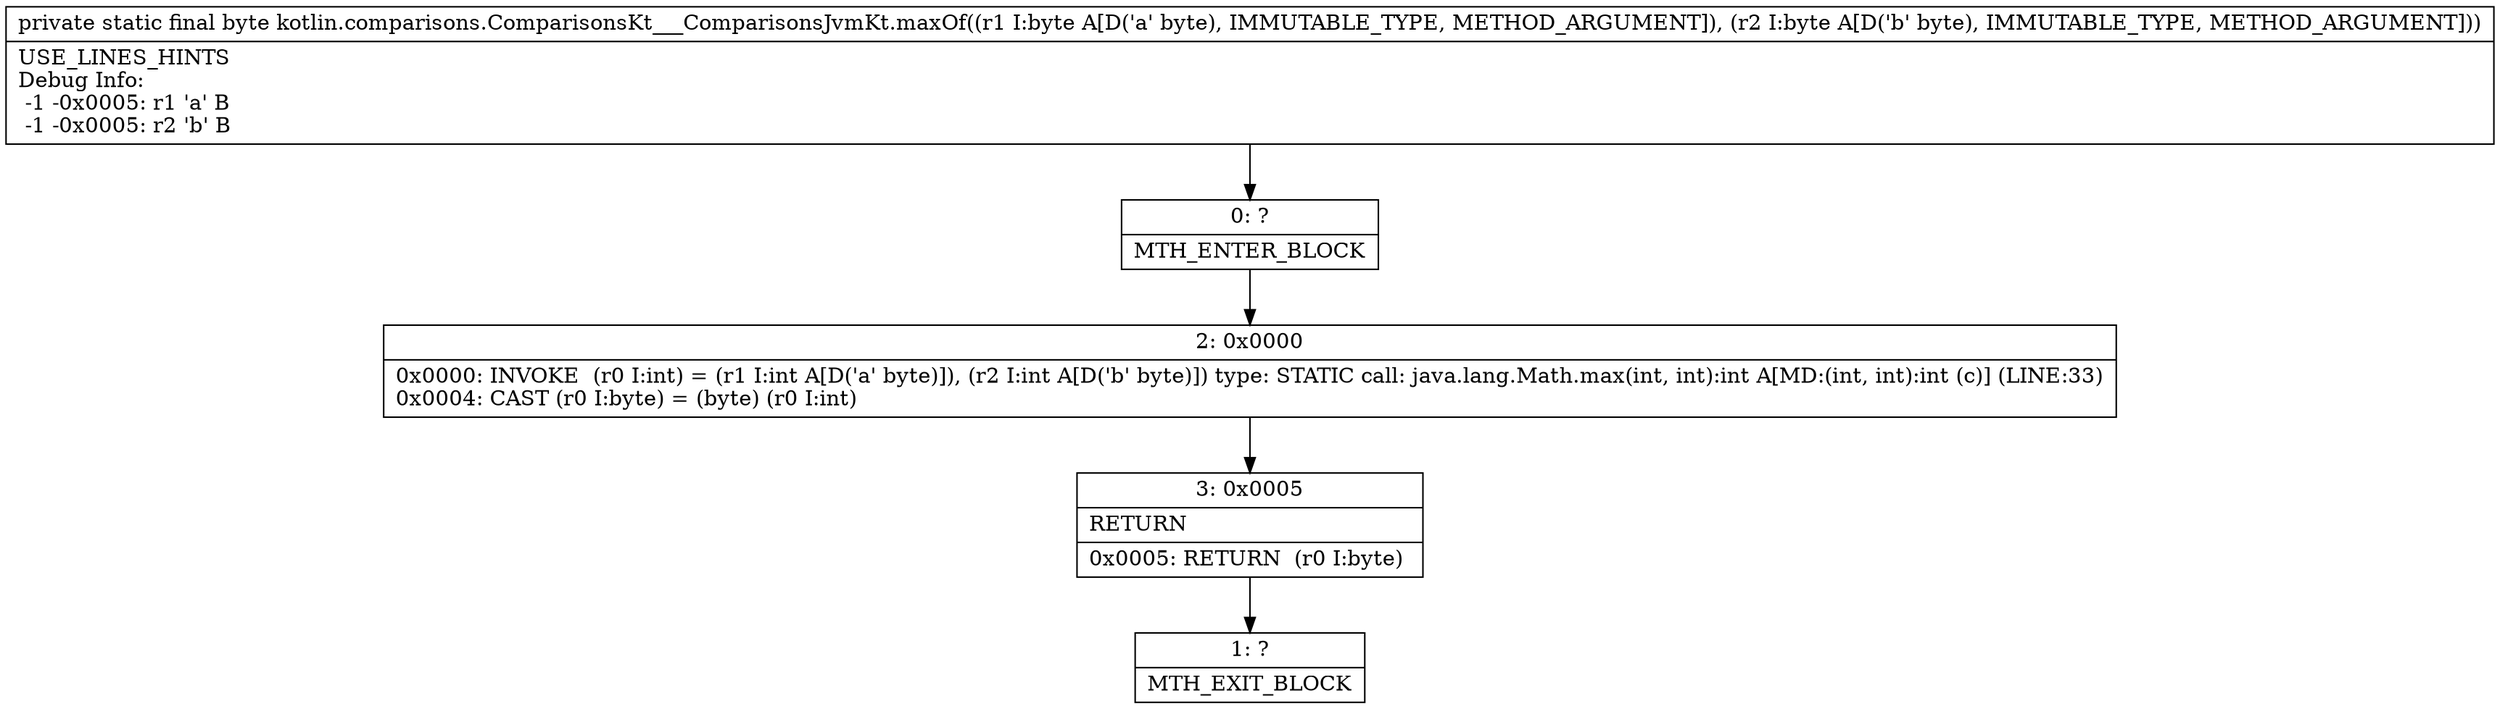 digraph "CFG forkotlin.comparisons.ComparisonsKt___ComparisonsJvmKt.maxOf(BB)B" {
Node_0 [shape=record,label="{0\:\ ?|MTH_ENTER_BLOCK\l}"];
Node_2 [shape=record,label="{2\:\ 0x0000|0x0000: INVOKE  (r0 I:int) = (r1 I:int A[D('a' byte)]), (r2 I:int A[D('b' byte)]) type: STATIC call: java.lang.Math.max(int, int):int A[MD:(int, int):int (c)] (LINE:33)\l0x0004: CAST (r0 I:byte) = (byte) (r0 I:int) \l}"];
Node_3 [shape=record,label="{3\:\ 0x0005|RETURN\l|0x0005: RETURN  (r0 I:byte) \l}"];
Node_1 [shape=record,label="{1\:\ ?|MTH_EXIT_BLOCK\l}"];
MethodNode[shape=record,label="{private static final byte kotlin.comparisons.ComparisonsKt___ComparisonsJvmKt.maxOf((r1 I:byte A[D('a' byte), IMMUTABLE_TYPE, METHOD_ARGUMENT]), (r2 I:byte A[D('b' byte), IMMUTABLE_TYPE, METHOD_ARGUMENT]))  | USE_LINES_HINTS\lDebug Info:\l  \-1 \-0x0005: r1 'a' B\l  \-1 \-0x0005: r2 'b' B\l}"];
MethodNode -> Node_0;Node_0 -> Node_2;
Node_2 -> Node_3;
Node_3 -> Node_1;
}

